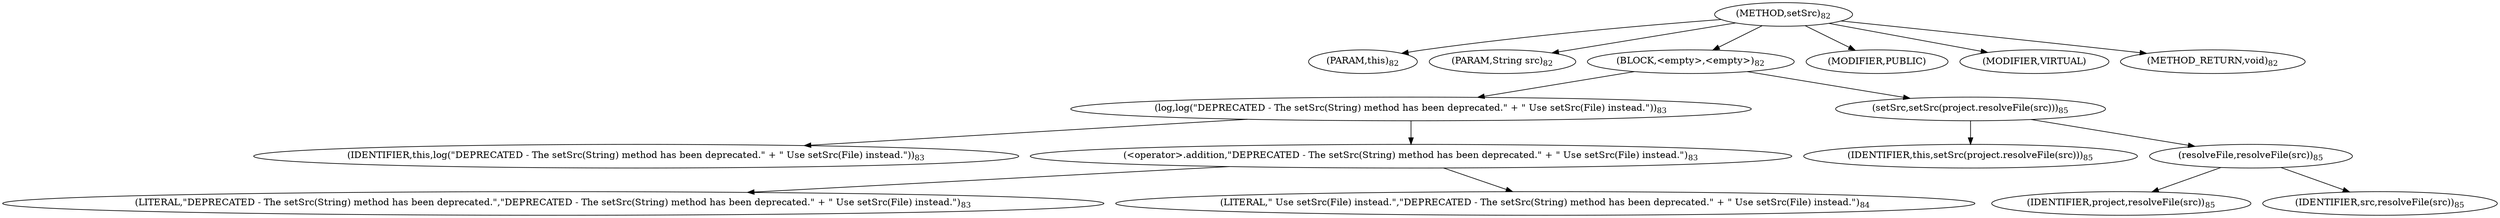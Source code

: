 digraph "setSrc" {  
"33" [label = <(METHOD,setSrc)<SUB>82</SUB>> ]
"4" [label = <(PARAM,this)<SUB>82</SUB>> ]
"34" [label = <(PARAM,String src)<SUB>82</SUB>> ]
"35" [label = <(BLOCK,&lt;empty&gt;,&lt;empty&gt;)<SUB>82</SUB>> ]
"36" [label = <(log,log(&quot;DEPRECATED - The setSrc(String) method has been deprecated.&quot; + &quot; Use setSrc(File) instead.&quot;))<SUB>83</SUB>> ]
"3" [label = <(IDENTIFIER,this,log(&quot;DEPRECATED - The setSrc(String) method has been deprecated.&quot; + &quot; Use setSrc(File) instead.&quot;))<SUB>83</SUB>> ]
"37" [label = <(&lt;operator&gt;.addition,&quot;DEPRECATED - The setSrc(String) method has been deprecated.&quot; + &quot; Use setSrc(File) instead.&quot;)<SUB>83</SUB>> ]
"38" [label = <(LITERAL,&quot;DEPRECATED - The setSrc(String) method has been deprecated.&quot;,&quot;DEPRECATED - The setSrc(String) method has been deprecated.&quot; + &quot; Use setSrc(File) instead.&quot;)<SUB>83</SUB>> ]
"39" [label = <(LITERAL,&quot; Use setSrc(File) instead.&quot;,&quot;DEPRECATED - The setSrc(String) method has been deprecated.&quot; + &quot; Use setSrc(File) instead.&quot;)<SUB>84</SUB>> ]
"40" [label = <(setSrc,setSrc(project.resolveFile(src)))<SUB>85</SUB>> ]
"5" [label = <(IDENTIFIER,this,setSrc(project.resolveFile(src)))<SUB>85</SUB>> ]
"41" [label = <(resolveFile,resolveFile(src))<SUB>85</SUB>> ]
"42" [label = <(IDENTIFIER,project,resolveFile(src))<SUB>85</SUB>> ]
"43" [label = <(IDENTIFIER,src,resolveFile(src))<SUB>85</SUB>> ]
"44" [label = <(MODIFIER,PUBLIC)> ]
"45" [label = <(MODIFIER,VIRTUAL)> ]
"46" [label = <(METHOD_RETURN,void)<SUB>82</SUB>> ]
  "33" -> "4" 
  "33" -> "34" 
  "33" -> "35" 
  "33" -> "44" 
  "33" -> "45" 
  "33" -> "46" 
  "35" -> "36" 
  "35" -> "40" 
  "36" -> "3" 
  "36" -> "37" 
  "37" -> "38" 
  "37" -> "39" 
  "40" -> "5" 
  "40" -> "41" 
  "41" -> "42" 
  "41" -> "43" 
}
